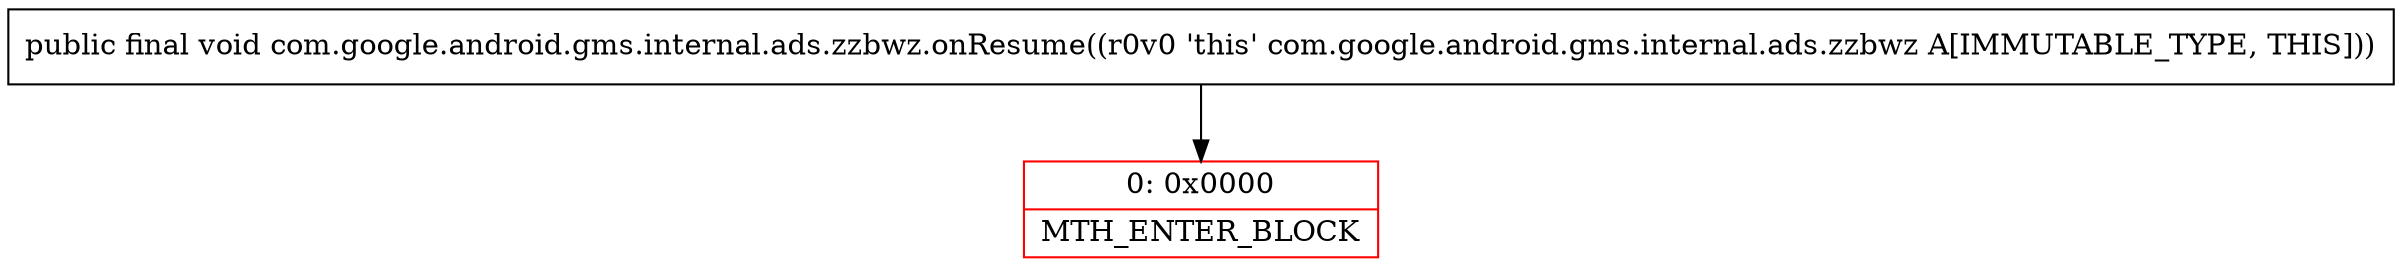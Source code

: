 digraph "CFG forcom.google.android.gms.internal.ads.zzbwz.onResume()V" {
subgraph cluster_Region_1019942256 {
label = "R(0)";
node [shape=record,color=blue];
}
Node_0 [shape=record,color=red,label="{0\:\ 0x0000|MTH_ENTER_BLOCK\l}"];
MethodNode[shape=record,label="{public final void com.google.android.gms.internal.ads.zzbwz.onResume((r0v0 'this' com.google.android.gms.internal.ads.zzbwz A[IMMUTABLE_TYPE, THIS])) }"];
MethodNode -> Node_0;
}

